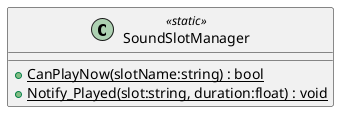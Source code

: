 @startuml
class SoundSlotManager <<static>> {
    + {static} CanPlayNow(slotName:string) : bool
    + {static} Notify_Played(slot:string, duration:float) : void
}
@enduml
